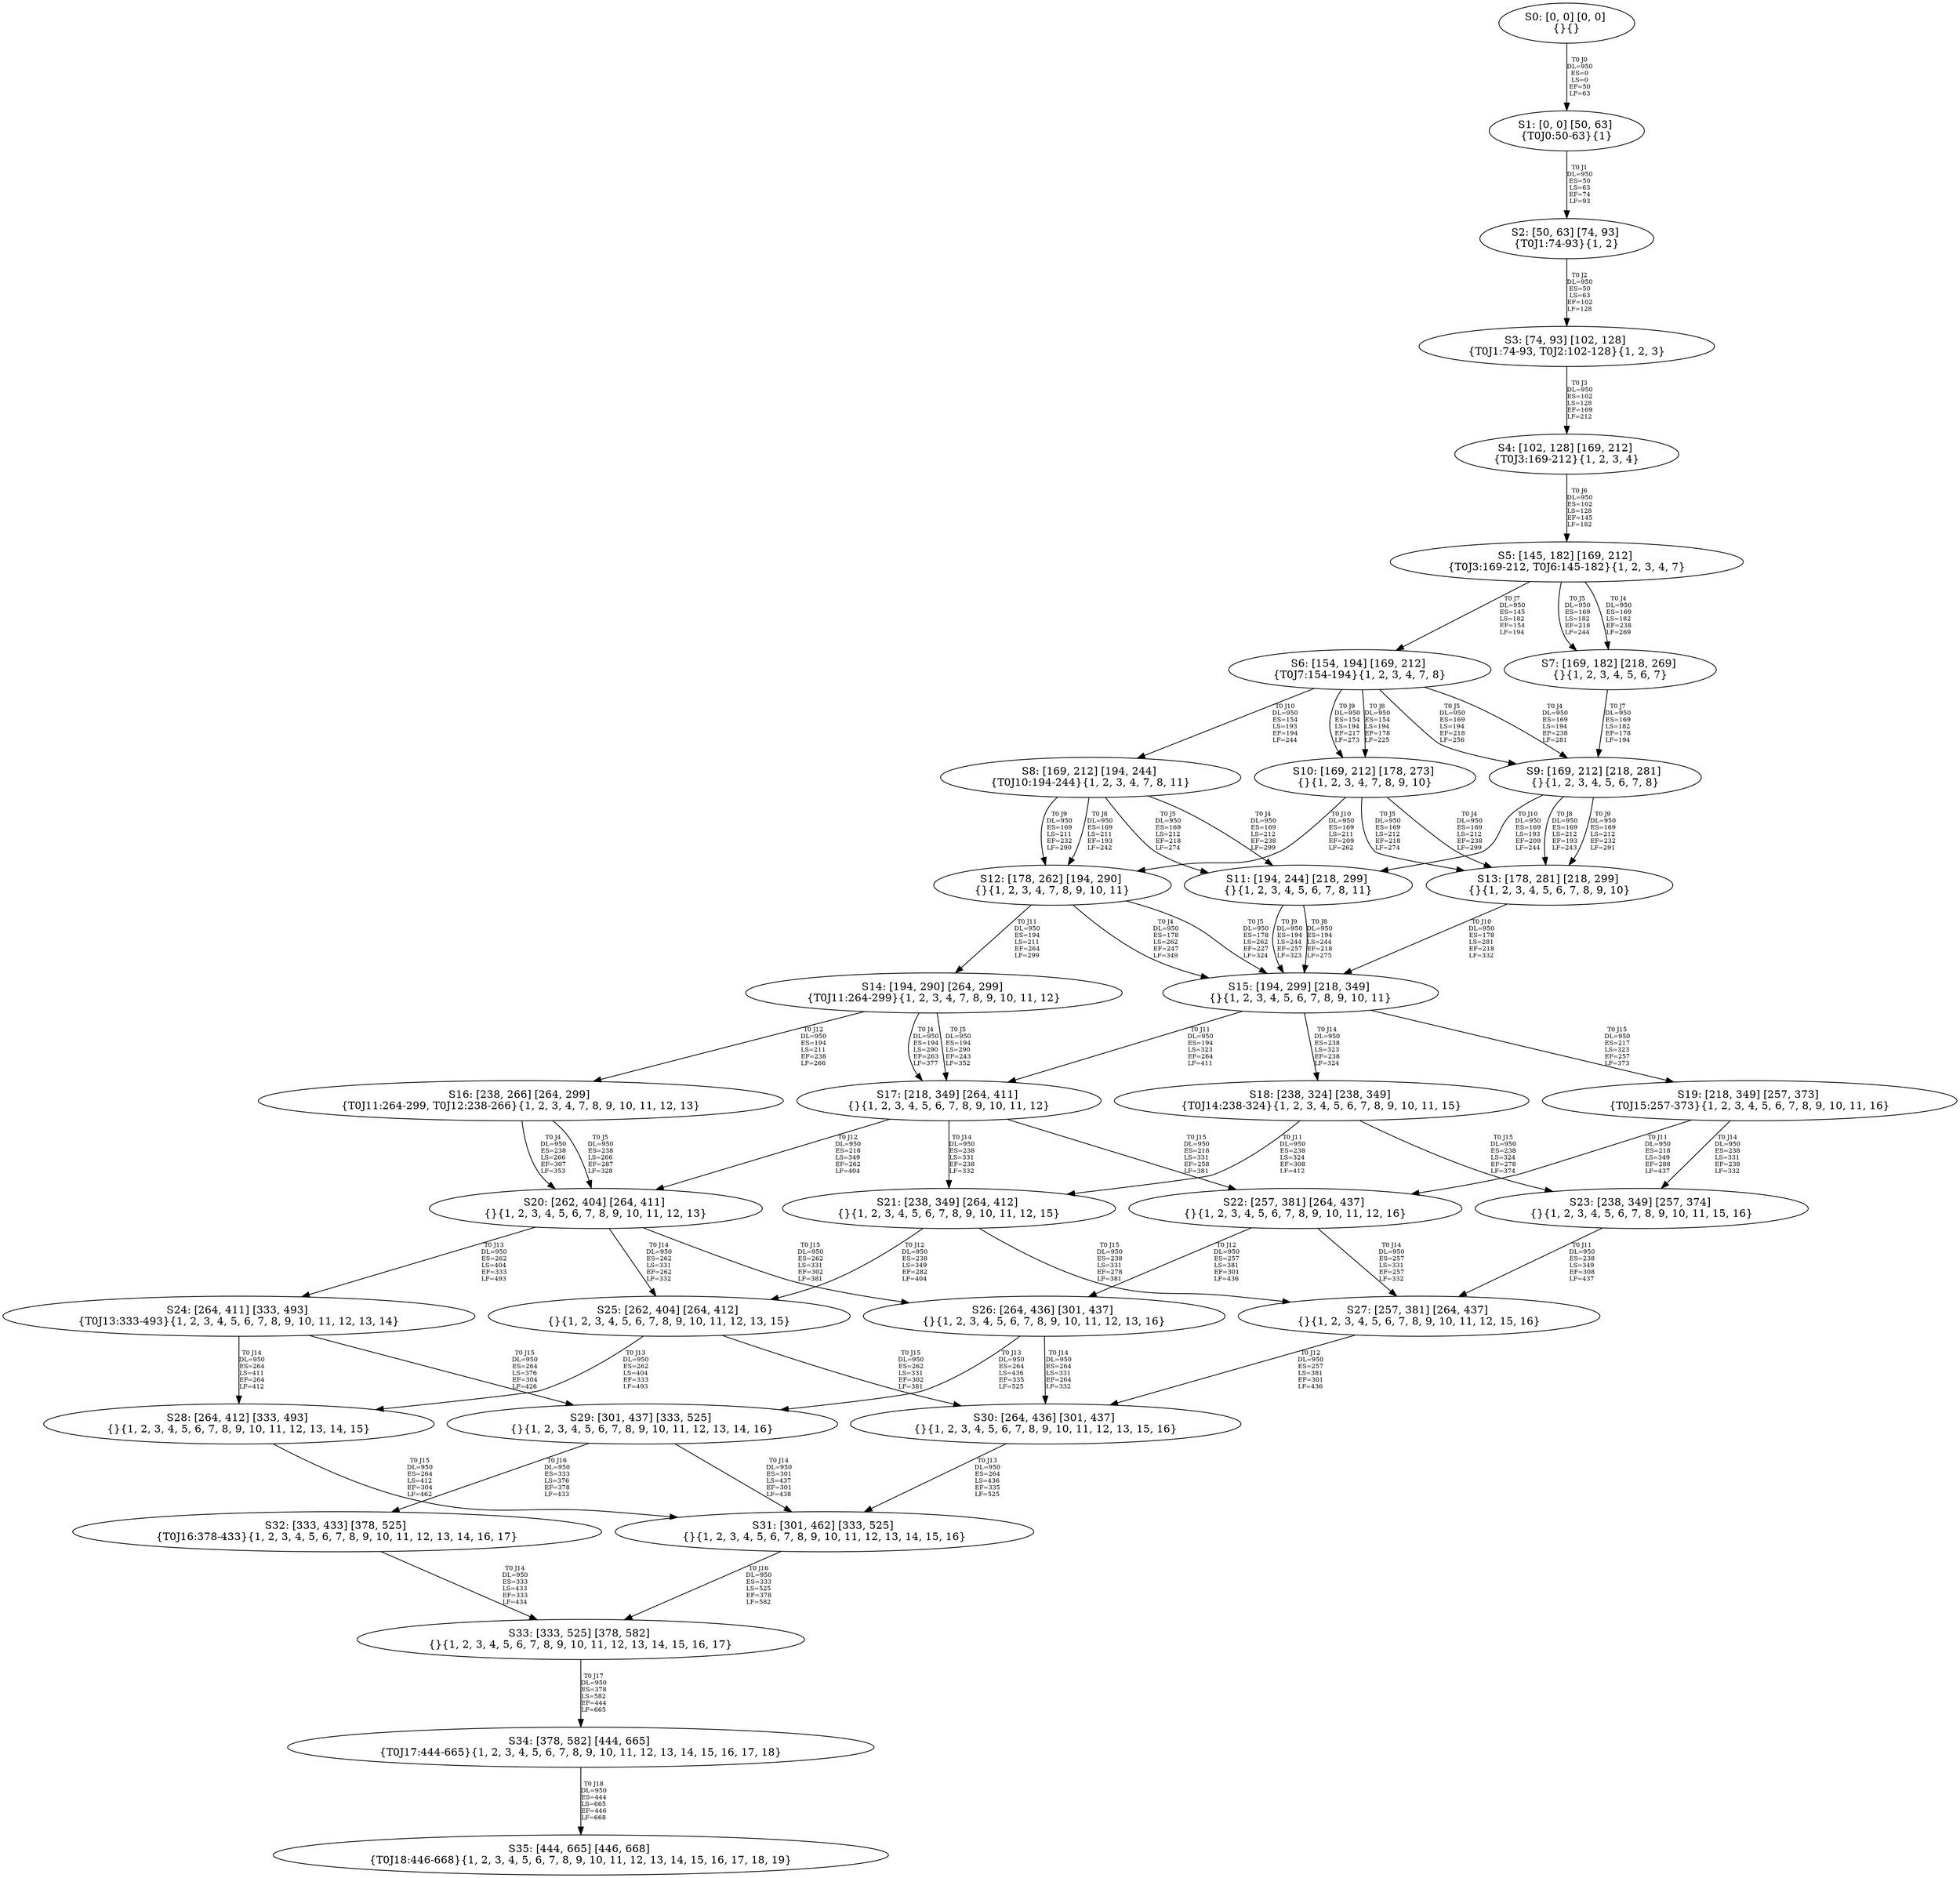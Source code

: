 digraph {
	S0[label="S0: [0, 0] [0, 0] \n{}{}"];
	S1[label="S1: [0, 0] [50, 63] \n{T0J0:50-63}{1}"];
	S2[label="S2: [50, 63] [74, 93] \n{T0J1:74-93}{1, 2}"];
	S3[label="S3: [74, 93] [102, 128] \n{T0J1:74-93, T0J2:102-128}{1, 2, 3}"];
	S4[label="S4: [102, 128] [169, 212] \n{T0J3:169-212}{1, 2, 3, 4}"];
	S5[label="S5: [145, 182] [169, 212] \n{T0J3:169-212, T0J6:145-182}{1, 2, 3, 4, 7}"];
	S6[label="S6: [154, 194] [169, 212] \n{T0J7:154-194}{1, 2, 3, 4, 7, 8}"];
	S7[label="S7: [169, 182] [218, 269] \n{}{1, 2, 3, 4, 5, 6, 7}"];
	S8[label="S8: [169, 212] [194, 244] \n{T0J10:194-244}{1, 2, 3, 4, 7, 8, 11}"];
	S9[label="S9: [169, 212] [218, 281] \n{}{1, 2, 3, 4, 5, 6, 7, 8}"];
	S10[label="S10: [169, 212] [178, 273] \n{}{1, 2, 3, 4, 7, 8, 9, 10}"];
	S11[label="S11: [194, 244] [218, 299] \n{}{1, 2, 3, 4, 5, 6, 7, 8, 11}"];
	S12[label="S12: [178, 262] [194, 290] \n{}{1, 2, 3, 4, 7, 8, 9, 10, 11}"];
	S13[label="S13: [178, 281] [218, 299] \n{}{1, 2, 3, 4, 5, 6, 7, 8, 9, 10}"];
	S14[label="S14: [194, 290] [264, 299] \n{T0J11:264-299}{1, 2, 3, 4, 7, 8, 9, 10, 11, 12}"];
	S15[label="S15: [194, 299] [218, 349] \n{}{1, 2, 3, 4, 5, 6, 7, 8, 9, 10, 11}"];
	S16[label="S16: [238, 266] [264, 299] \n{T0J11:264-299, T0J12:238-266}{1, 2, 3, 4, 7, 8, 9, 10, 11, 12, 13}"];
	S17[label="S17: [218, 349] [264, 411] \n{}{1, 2, 3, 4, 5, 6, 7, 8, 9, 10, 11, 12}"];
	S18[label="S18: [238, 324] [238, 349] \n{T0J14:238-324}{1, 2, 3, 4, 5, 6, 7, 8, 9, 10, 11, 15}"];
	S19[label="S19: [218, 349] [257, 373] \n{T0J15:257-373}{1, 2, 3, 4, 5, 6, 7, 8, 9, 10, 11, 16}"];
	S20[label="S20: [262, 404] [264, 411] \n{}{1, 2, 3, 4, 5, 6, 7, 8, 9, 10, 11, 12, 13}"];
	S21[label="S21: [238, 349] [264, 412] \n{}{1, 2, 3, 4, 5, 6, 7, 8, 9, 10, 11, 12, 15}"];
	S22[label="S22: [257, 381] [264, 437] \n{}{1, 2, 3, 4, 5, 6, 7, 8, 9, 10, 11, 12, 16}"];
	S23[label="S23: [238, 349] [257, 374] \n{}{1, 2, 3, 4, 5, 6, 7, 8, 9, 10, 11, 15, 16}"];
	S24[label="S24: [264, 411] [333, 493] \n{T0J13:333-493}{1, 2, 3, 4, 5, 6, 7, 8, 9, 10, 11, 12, 13, 14}"];
	S25[label="S25: [262, 404] [264, 412] \n{}{1, 2, 3, 4, 5, 6, 7, 8, 9, 10, 11, 12, 13, 15}"];
	S26[label="S26: [264, 436] [301, 437] \n{}{1, 2, 3, 4, 5, 6, 7, 8, 9, 10, 11, 12, 13, 16}"];
	S27[label="S27: [257, 381] [264, 437] \n{}{1, 2, 3, 4, 5, 6, 7, 8, 9, 10, 11, 12, 15, 16}"];
	S28[label="S28: [264, 412] [333, 493] \n{}{1, 2, 3, 4, 5, 6, 7, 8, 9, 10, 11, 12, 13, 14, 15}"];
	S29[label="S29: [301, 437] [333, 525] \n{}{1, 2, 3, 4, 5, 6, 7, 8, 9, 10, 11, 12, 13, 14, 16}"];
	S30[label="S30: [264, 436] [301, 437] \n{}{1, 2, 3, 4, 5, 6, 7, 8, 9, 10, 11, 12, 13, 15, 16}"];
	S31[label="S31: [301, 462] [333, 525] \n{}{1, 2, 3, 4, 5, 6, 7, 8, 9, 10, 11, 12, 13, 14, 15, 16}"];
	S32[label="S32: [333, 433] [378, 525] \n{T0J16:378-433}{1, 2, 3, 4, 5, 6, 7, 8, 9, 10, 11, 12, 13, 14, 16, 17}"];
	S33[label="S33: [333, 525] [378, 582] \n{}{1, 2, 3, 4, 5, 6, 7, 8, 9, 10, 11, 12, 13, 14, 15, 16, 17}"];
	S34[label="S34: [378, 582] [444, 665] \n{T0J17:444-665}{1, 2, 3, 4, 5, 6, 7, 8, 9, 10, 11, 12, 13, 14, 15, 16, 17, 18}"];
	S35[label="S35: [444, 665] [446, 668] \n{T0J18:446-668}{1, 2, 3, 4, 5, 6, 7, 8, 9, 10, 11, 12, 13, 14, 15, 16, 17, 18, 19}"];
	S0 -> S1[label="T0 J0\nDL=950\nES=0\nLS=0\nEF=50\nLF=63",fontsize=8];
	S1 -> S2[label="T0 J1\nDL=950\nES=50\nLS=63\nEF=74\nLF=93",fontsize=8];
	S2 -> S3[label="T0 J2\nDL=950\nES=50\nLS=63\nEF=102\nLF=128",fontsize=8];
	S3 -> S4[label="T0 J3\nDL=950\nES=102\nLS=128\nEF=169\nLF=212",fontsize=8];
	S4 -> S5[label="T0 J6\nDL=950\nES=102\nLS=128\nEF=145\nLF=182",fontsize=8];
	S5 -> S7[label="T0 J4\nDL=950\nES=169\nLS=182\nEF=238\nLF=269",fontsize=8];
	S5 -> S7[label="T0 J5\nDL=950\nES=169\nLS=182\nEF=218\nLF=244",fontsize=8];
	S5 -> S6[label="T0 J7\nDL=950\nES=145\nLS=182\nEF=154\nLF=194",fontsize=8];
	S6 -> S9[label="T0 J4\nDL=950\nES=169\nLS=194\nEF=238\nLF=281",fontsize=8];
	S6 -> S9[label="T0 J5\nDL=950\nES=169\nLS=194\nEF=218\nLF=256",fontsize=8];
	S6 -> S10[label="T0 J8\nDL=950\nES=154\nLS=194\nEF=178\nLF=225",fontsize=8];
	S6 -> S10[label="T0 J9\nDL=950\nES=154\nLS=194\nEF=217\nLF=273",fontsize=8];
	S6 -> S8[label="T0 J10\nDL=950\nES=154\nLS=193\nEF=194\nLF=244",fontsize=8];
	S7 -> S9[label="T0 J7\nDL=950\nES=169\nLS=182\nEF=178\nLF=194",fontsize=8];
	S8 -> S11[label="T0 J4\nDL=950\nES=169\nLS=212\nEF=238\nLF=299",fontsize=8];
	S8 -> S11[label="T0 J5\nDL=950\nES=169\nLS=212\nEF=218\nLF=274",fontsize=8];
	S8 -> S12[label="T0 J8\nDL=950\nES=169\nLS=211\nEF=193\nLF=242",fontsize=8];
	S8 -> S12[label="T0 J9\nDL=950\nES=169\nLS=211\nEF=232\nLF=290",fontsize=8];
	S9 -> S13[label="T0 J8\nDL=950\nES=169\nLS=212\nEF=193\nLF=243",fontsize=8];
	S9 -> S13[label="T0 J9\nDL=950\nES=169\nLS=212\nEF=232\nLF=291",fontsize=8];
	S9 -> S11[label="T0 J10\nDL=950\nES=169\nLS=193\nEF=209\nLF=244",fontsize=8];
	S10 -> S13[label="T0 J4\nDL=950\nES=169\nLS=212\nEF=238\nLF=299",fontsize=8];
	S10 -> S13[label="T0 J5\nDL=950\nES=169\nLS=212\nEF=218\nLF=274",fontsize=8];
	S10 -> S12[label="T0 J10\nDL=950\nES=169\nLS=211\nEF=209\nLF=262",fontsize=8];
	S11 -> S15[label="T0 J8\nDL=950\nES=194\nLS=244\nEF=218\nLF=275",fontsize=8];
	S11 -> S15[label="T0 J9\nDL=950\nES=194\nLS=244\nEF=257\nLF=323",fontsize=8];
	S12 -> S15[label="T0 J4\nDL=950\nES=178\nLS=262\nEF=247\nLF=349",fontsize=8];
	S12 -> S15[label="T0 J5\nDL=950\nES=178\nLS=262\nEF=227\nLF=324",fontsize=8];
	S12 -> S14[label="T0 J11\nDL=950\nES=194\nLS=211\nEF=264\nLF=299",fontsize=8];
	S13 -> S15[label="T0 J10\nDL=950\nES=178\nLS=281\nEF=218\nLF=332",fontsize=8];
	S14 -> S17[label="T0 J4\nDL=950\nES=194\nLS=290\nEF=263\nLF=377",fontsize=8];
	S14 -> S17[label="T0 J5\nDL=950\nES=194\nLS=290\nEF=243\nLF=352",fontsize=8];
	S14 -> S16[label="T0 J12\nDL=950\nES=194\nLS=211\nEF=238\nLF=266",fontsize=8];
	S15 -> S17[label="T0 J11\nDL=950\nES=194\nLS=323\nEF=264\nLF=411",fontsize=8];
	S15 -> S18[label="T0 J14\nDL=950\nES=238\nLS=323\nEF=238\nLF=324",fontsize=8];
	S15 -> S19[label="T0 J15\nDL=950\nES=217\nLS=323\nEF=257\nLF=373",fontsize=8];
	S16 -> S20[label="T0 J4\nDL=950\nES=238\nLS=266\nEF=307\nLF=353",fontsize=8];
	S16 -> S20[label="T0 J5\nDL=950\nES=238\nLS=266\nEF=287\nLF=328",fontsize=8];
	S17 -> S20[label="T0 J12\nDL=950\nES=218\nLS=349\nEF=262\nLF=404",fontsize=8];
	S17 -> S21[label="T0 J14\nDL=950\nES=238\nLS=331\nEF=238\nLF=332",fontsize=8];
	S17 -> S22[label="T0 J15\nDL=950\nES=218\nLS=331\nEF=258\nLF=381",fontsize=8];
	S18 -> S21[label="T0 J11\nDL=950\nES=238\nLS=324\nEF=308\nLF=412",fontsize=8];
	S18 -> S23[label="T0 J15\nDL=950\nES=238\nLS=324\nEF=278\nLF=374",fontsize=8];
	S19 -> S22[label="T0 J11\nDL=950\nES=218\nLS=349\nEF=288\nLF=437",fontsize=8];
	S19 -> S23[label="T0 J14\nDL=950\nES=238\nLS=331\nEF=238\nLF=332",fontsize=8];
	S20 -> S24[label="T0 J13\nDL=950\nES=262\nLS=404\nEF=333\nLF=493",fontsize=8];
	S20 -> S25[label="T0 J14\nDL=950\nES=262\nLS=331\nEF=262\nLF=332",fontsize=8];
	S20 -> S26[label="T0 J15\nDL=950\nES=262\nLS=331\nEF=302\nLF=381",fontsize=8];
	S21 -> S25[label="T0 J12\nDL=950\nES=238\nLS=349\nEF=282\nLF=404",fontsize=8];
	S21 -> S27[label="T0 J15\nDL=950\nES=238\nLS=331\nEF=278\nLF=381",fontsize=8];
	S22 -> S26[label="T0 J12\nDL=950\nES=257\nLS=381\nEF=301\nLF=436",fontsize=8];
	S22 -> S27[label="T0 J14\nDL=950\nES=257\nLS=331\nEF=257\nLF=332",fontsize=8];
	S23 -> S27[label="T0 J11\nDL=950\nES=238\nLS=349\nEF=308\nLF=437",fontsize=8];
	S24 -> S28[label="T0 J14\nDL=950\nES=264\nLS=411\nEF=264\nLF=412",fontsize=8];
	S24 -> S29[label="T0 J15\nDL=950\nES=264\nLS=376\nEF=304\nLF=426",fontsize=8];
	S25 -> S28[label="T0 J13\nDL=950\nES=262\nLS=404\nEF=333\nLF=493",fontsize=8];
	S25 -> S30[label="T0 J15\nDL=950\nES=262\nLS=331\nEF=302\nLF=381",fontsize=8];
	S26 -> S29[label="T0 J13\nDL=950\nES=264\nLS=436\nEF=335\nLF=525",fontsize=8];
	S26 -> S30[label="T0 J14\nDL=950\nES=264\nLS=331\nEF=264\nLF=332",fontsize=8];
	S27 -> S30[label="T0 J12\nDL=950\nES=257\nLS=381\nEF=301\nLF=436",fontsize=8];
	S28 -> S31[label="T0 J15\nDL=950\nES=264\nLS=412\nEF=304\nLF=462",fontsize=8];
	S29 -> S31[label="T0 J14\nDL=950\nES=301\nLS=437\nEF=301\nLF=438",fontsize=8];
	S29 -> S32[label="T0 J16\nDL=950\nES=333\nLS=376\nEF=378\nLF=433",fontsize=8];
	S30 -> S31[label="T0 J13\nDL=950\nES=264\nLS=436\nEF=335\nLF=525",fontsize=8];
	S31 -> S33[label="T0 J16\nDL=950\nES=333\nLS=525\nEF=378\nLF=582",fontsize=8];
	S32 -> S33[label="T0 J14\nDL=950\nES=333\nLS=433\nEF=333\nLF=434",fontsize=8];
	S33 -> S34[label="T0 J17\nDL=950\nES=378\nLS=582\nEF=444\nLF=665",fontsize=8];
	S34 -> S35[label="T0 J18\nDL=950\nES=444\nLS=665\nEF=446\nLF=668",fontsize=8];
}
